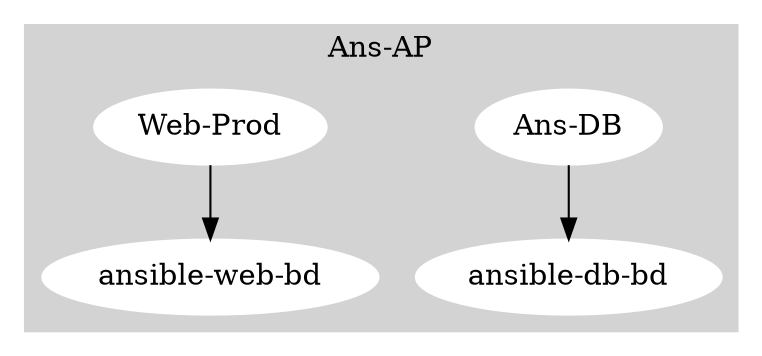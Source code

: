 // ACI View
digraph {
	subgraph cluster0 {
		node [color=white style=filled]
		style=filled
		color=lightgrey
		label="Ans-AP"
		"Ans-DB" -> "ansible-db-bd"
		"Web-Prod" -> "ansible-web-bd"
	}
}
